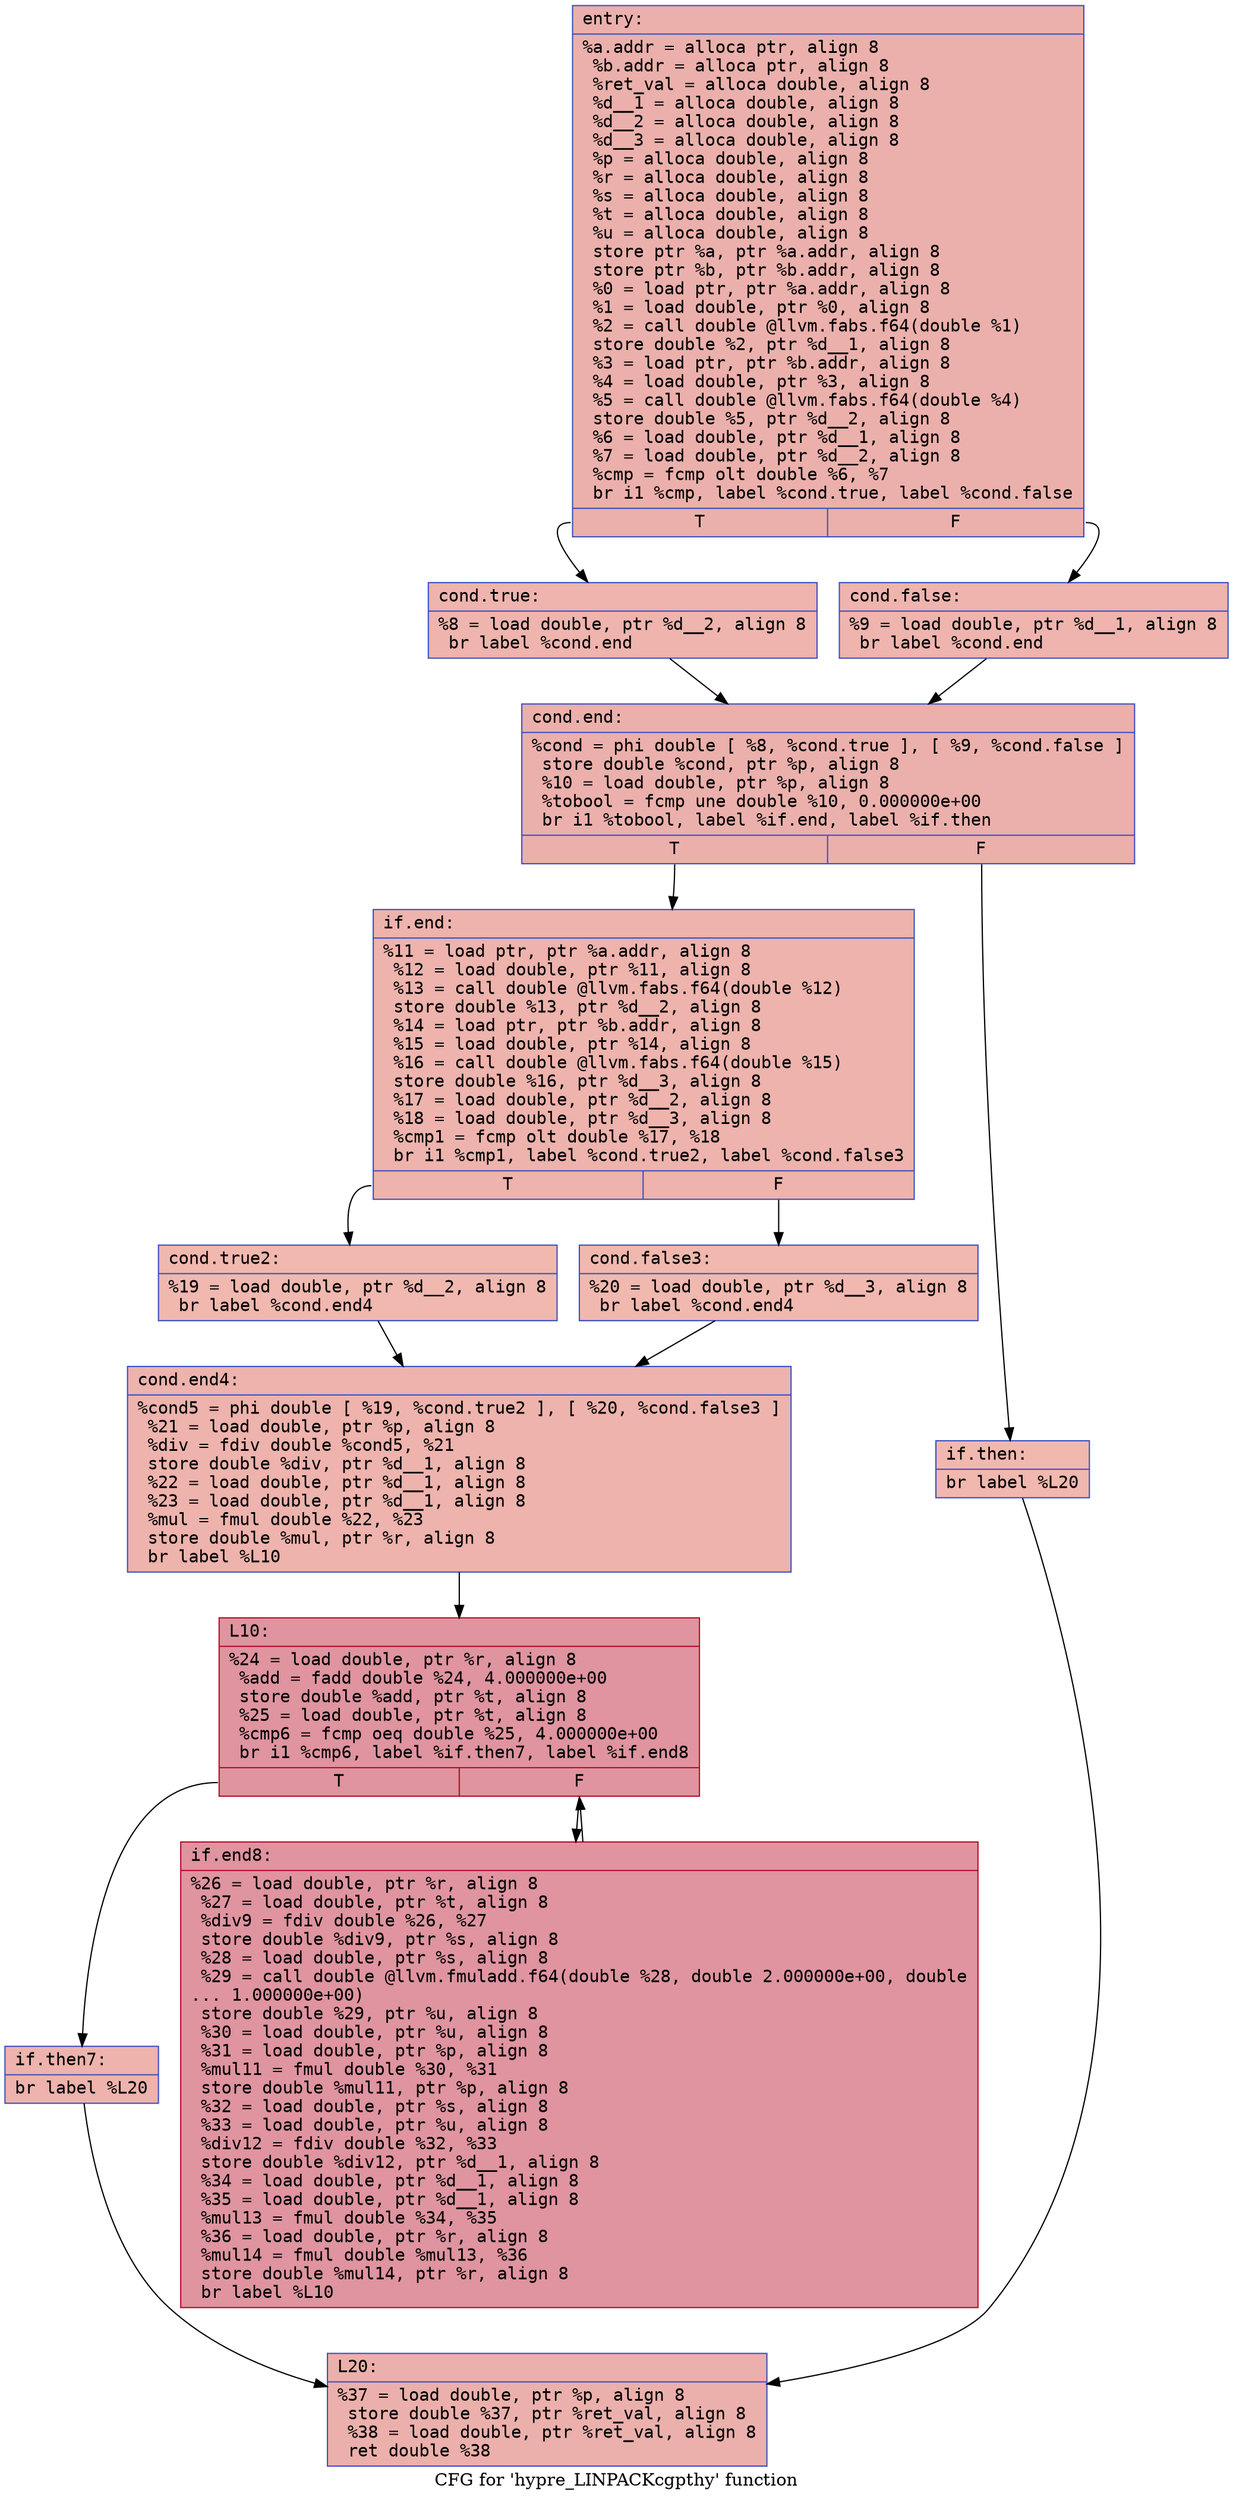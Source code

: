 digraph "CFG for 'hypre_LINPACKcgpthy' function" {
	label="CFG for 'hypre_LINPACKcgpthy' function";

	Node0x561a2f08cbc0 [shape=record,color="#3d50c3ff", style=filled, fillcolor="#d24b4070" fontname="Courier",label="{entry:\l|  %a.addr = alloca ptr, align 8\l  %b.addr = alloca ptr, align 8\l  %ret_val = alloca double, align 8\l  %d__1 = alloca double, align 8\l  %d__2 = alloca double, align 8\l  %d__3 = alloca double, align 8\l  %p = alloca double, align 8\l  %r = alloca double, align 8\l  %s = alloca double, align 8\l  %t = alloca double, align 8\l  %u = alloca double, align 8\l  store ptr %a, ptr %a.addr, align 8\l  store ptr %b, ptr %b.addr, align 8\l  %0 = load ptr, ptr %a.addr, align 8\l  %1 = load double, ptr %0, align 8\l  %2 = call double @llvm.fabs.f64(double %1)\l  store double %2, ptr %d__1, align 8\l  %3 = load ptr, ptr %b.addr, align 8\l  %4 = load double, ptr %3, align 8\l  %5 = call double @llvm.fabs.f64(double %4)\l  store double %5, ptr %d__2, align 8\l  %6 = load double, ptr %d__1, align 8\l  %7 = load double, ptr %d__2, align 8\l  %cmp = fcmp olt double %6, %7\l  br i1 %cmp, label %cond.true, label %cond.false\l|{<s0>T|<s1>F}}"];
	Node0x561a2f08cbc0:s0 -> Node0x561a2f08db00[tooltip="entry -> cond.true\nProbability 50.00%" ];
	Node0x561a2f08cbc0:s1 -> Node0x561a2f08db50[tooltip="entry -> cond.false\nProbability 50.00%" ];
	Node0x561a2f08db00 [shape=record,color="#3d50c3ff", style=filled, fillcolor="#d8564670" fontname="Courier",label="{cond.true:\l|  %8 = load double, ptr %d__2, align 8\l  br label %cond.end\l}"];
	Node0x561a2f08db00 -> Node0x561a2f08dd00[tooltip="cond.true -> cond.end\nProbability 100.00%" ];
	Node0x561a2f08db50 [shape=record,color="#3d50c3ff", style=filled, fillcolor="#d8564670" fontname="Courier",label="{cond.false:\l|  %9 = load double, ptr %d__1, align 8\l  br label %cond.end\l}"];
	Node0x561a2f08db50 -> Node0x561a2f08dd00[tooltip="cond.false -> cond.end\nProbability 100.00%" ];
	Node0x561a2f08dd00 [shape=record,color="#3d50c3ff", style=filled, fillcolor="#d24b4070" fontname="Courier",label="{cond.end:\l|  %cond = phi double [ %8, %cond.true ], [ %9, %cond.false ]\l  store double %cond, ptr %p, align 8\l  %10 = load double, ptr %p, align 8\l  %tobool = fcmp une double %10, 0.000000e+00\l  br i1 %tobool, label %if.end, label %if.then\l|{<s0>T|<s1>F}}"];
	Node0x561a2f08dd00:s0 -> Node0x561a2f08e0d0[tooltip="cond.end -> if.end\nProbability 62.50%" ];
	Node0x561a2f08dd00:s1 -> Node0x561a2f08e140[tooltip="cond.end -> if.then\nProbability 37.50%" ];
	Node0x561a2f08e140 [shape=record,color="#3d50c3ff", style=filled, fillcolor="#dc5d4a70" fontname="Courier",label="{if.then:\l|  br label %L20\l}"];
	Node0x561a2f08e140 -> Node0x561a2f08e260[tooltip="if.then -> L20\nProbability 100.00%" ];
	Node0x561a2f08e0d0 [shape=record,color="#3d50c3ff", style=filled, fillcolor="#d6524470" fontname="Courier",label="{if.end:\l|  %11 = load ptr, ptr %a.addr, align 8\l  %12 = load double, ptr %11, align 8\l  %13 = call double @llvm.fabs.f64(double %12)\l  store double %13, ptr %d__2, align 8\l  %14 = load ptr, ptr %b.addr, align 8\l  %15 = load double, ptr %14, align 8\l  %16 = call double @llvm.fabs.f64(double %15)\l  store double %16, ptr %d__3, align 8\l  %17 = load double, ptr %d__2, align 8\l  %18 = load double, ptr %d__3, align 8\l  %cmp1 = fcmp olt double %17, %18\l  br i1 %cmp1, label %cond.true2, label %cond.false3\l|{<s0>T|<s1>F}}"];
	Node0x561a2f08e0d0:s0 -> Node0x561a2f08ea10[tooltip="if.end -> cond.true2\nProbability 50.00%" ];
	Node0x561a2f08e0d0:s1 -> Node0x561a2f08d0b0[tooltip="if.end -> cond.false3\nProbability 50.00%" ];
	Node0x561a2f08ea10 [shape=record,color="#3d50c3ff", style=filled, fillcolor="#dc5d4a70" fontname="Courier",label="{cond.true2:\l|  %19 = load double, ptr %d__2, align 8\l  br label %cond.end4\l}"];
	Node0x561a2f08ea10 -> Node0x561a2f08d1e0[tooltip="cond.true2 -> cond.end4\nProbability 100.00%" ];
	Node0x561a2f08d0b0 [shape=record,color="#3d50c3ff", style=filled, fillcolor="#dc5d4a70" fontname="Courier",label="{cond.false3:\l|  %20 = load double, ptr %d__3, align 8\l  br label %cond.end4\l}"];
	Node0x561a2f08d0b0 -> Node0x561a2f08d1e0[tooltip="cond.false3 -> cond.end4\nProbability 100.00%" ];
	Node0x561a2f08d1e0 [shape=record,color="#3d50c3ff", style=filled, fillcolor="#d6524470" fontname="Courier",label="{cond.end4:\l|  %cond5 = phi double [ %19, %cond.true2 ], [ %20, %cond.false3 ]\l  %21 = load double, ptr %p, align 8\l  %div = fdiv double %cond5, %21\l  store double %div, ptr %d__1, align 8\l  %22 = load double, ptr %d__1, align 8\l  %23 = load double, ptr %d__1, align 8\l  %mul = fmul double %22, %23\l  store double %mul, ptr %r, align 8\l  br label %L10\l}"];
	Node0x561a2f08d1e0 -> Node0x561a2f08f3e0[tooltip="cond.end4 -> L10\nProbability 100.00%" ];
	Node0x561a2f08f3e0 [shape=record,color="#b70d28ff", style=filled, fillcolor="#b70d2870" fontname="Courier",label="{L10:\l|  %24 = load double, ptr %r, align 8\l  %add = fadd double %24, 4.000000e+00\l  store double %add, ptr %t, align 8\l  %25 = load double, ptr %t, align 8\l  %cmp6 = fcmp oeq double %25, 4.000000e+00\l  br i1 %cmp6, label %if.then7, label %if.end8\l|{<s0>T|<s1>F}}"];
	Node0x561a2f08f3e0:s0 -> Node0x561a2f08f820[tooltip="L10 -> if.then7\nProbability 3.12%" ];
	Node0x561a2f08f3e0:s1 -> Node0x561a2f08f8a0[tooltip="L10 -> if.end8\nProbability 96.88%" ];
	Node0x561a2f08f820 [shape=record,color="#3d50c3ff", style=filled, fillcolor="#d6524470" fontname="Courier",label="{if.then7:\l|  br label %L20\l}"];
	Node0x561a2f08f820 -> Node0x561a2f08e260[tooltip="if.then7 -> L20\nProbability 100.00%" ];
	Node0x561a2f08f8a0 [shape=record,color="#b70d28ff", style=filled, fillcolor="#b70d2870" fontname="Courier",label="{if.end8:\l|  %26 = load double, ptr %r, align 8\l  %27 = load double, ptr %t, align 8\l  %div9 = fdiv double %26, %27\l  store double %div9, ptr %s, align 8\l  %28 = load double, ptr %s, align 8\l  %29 = call double @llvm.fmuladd.f64(double %28, double 2.000000e+00, double\l... 1.000000e+00)\l  store double %29, ptr %u, align 8\l  %30 = load double, ptr %u, align 8\l  %31 = load double, ptr %p, align 8\l  %mul11 = fmul double %30, %31\l  store double %mul11, ptr %p, align 8\l  %32 = load double, ptr %s, align 8\l  %33 = load double, ptr %u, align 8\l  %div12 = fdiv double %32, %33\l  store double %div12, ptr %d__1, align 8\l  %34 = load double, ptr %d__1, align 8\l  %35 = load double, ptr %d__1, align 8\l  %mul13 = fmul double %34, %35\l  %36 = load double, ptr %r, align 8\l  %mul14 = fmul double %mul13, %36\l  store double %mul14, ptr %r, align 8\l  br label %L10\l}"];
	Node0x561a2f08f8a0 -> Node0x561a2f08f3e0[tooltip="if.end8 -> L10\nProbability 100.00%" ];
	Node0x561a2f08e260 [shape=record,color="#3d50c3ff", style=filled, fillcolor="#d24b4070" fontname="Courier",label="{L20:\l|  %37 = load double, ptr %p, align 8\l  store double %37, ptr %ret_val, align 8\l  %38 = load double, ptr %ret_val, align 8\l  ret double %38\l}"];
}
